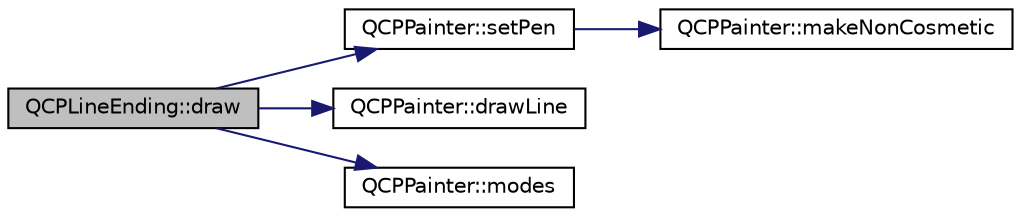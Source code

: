 digraph "QCPLineEnding::draw"
{
  edge [fontname="Helvetica",fontsize="10",labelfontname="Helvetica",labelfontsize="10"];
  node [fontname="Helvetica",fontsize="10",shape=record];
  rankdir="LR";
  Node1 [label="QCPLineEnding::draw",height=0.2,width=0.4,color="black", fillcolor="grey75", style="filled", fontcolor="black"];
  Node1 -> Node2 [color="midnightblue",fontsize="10",style="solid",fontname="Helvetica"];
  Node2 [label="QCPPainter::setPen",height=0.2,width=0.4,color="black", fillcolor="white", style="filled",URL="$class_q_c_p_painter.html#af9c7a4cd1791403901f8c5b82a150195"];
  Node2 -> Node3 [color="midnightblue",fontsize="10",style="solid",fontname="Helvetica"];
  Node3 [label="QCPPainter::makeNonCosmetic",height=0.2,width=0.4,color="black", fillcolor="white", style="filled",URL="$class_q_c_p_painter.html#a7e63fbcf47e35c6f2ecd11b8fef7c7d8"];
  Node1 -> Node4 [color="midnightblue",fontsize="10",style="solid",fontname="Helvetica"];
  Node4 [label="QCPPainter::drawLine",height=0.2,width=0.4,color="black", fillcolor="white", style="filled",URL="$class_q_c_p_painter.html#a0b4b1b9bd495e182c731774dc800e6e0"];
  Node1 -> Node5 [color="midnightblue",fontsize="10",style="solid",fontname="Helvetica"];
  Node5 [label="QCPPainter::modes",height=0.2,width=0.4,color="black", fillcolor="white", style="filled",URL="$class_q_c_p_painter.html#a99b89eaf5363faaa1e1e6162856f436c"];
}
